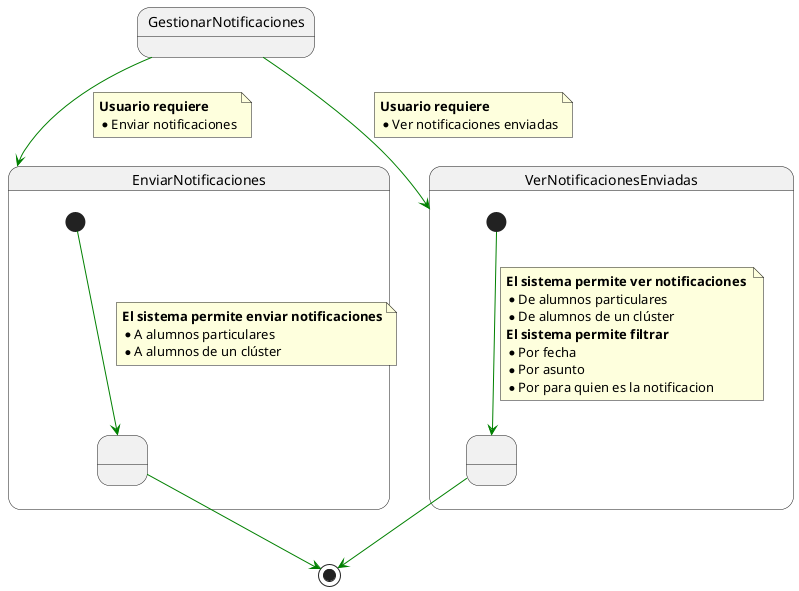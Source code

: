 @startuml GestionarNotificaciones

State GestionarNotificaciones

State EnviarNotificaciones{ 

  State state1 as " "

  [*] -[#green]-> state1

  note on link 
    <b>El sistema permite enviar notificaciones
    * A alumnos particulares
    * A alumnos de un clúster
  end note
 
} 

State VerNotificacionesEnviadas{ 

  State state2 as " "

  [*] -[#green]-> state2

  note on link 
    <b>El sistema permite ver notificaciones 
    * De alumnos particulares
    * De alumnos de un clúster
    <b>El sistema permite filtrar
    * Por fecha
    * Por asunto
    * Por para quien es la notificacion
  end note

} 

GestionarNotificaciones-[#green]-> EnviarNotificaciones

note on link
 <b>Usuario requiere
 * Enviar notificaciones
end note

GestionarNotificaciones-[#green]-> VerNotificacionesEnviadas

note on link
 <b>Usuario requiere
 * Ver notificaciones enviadas
end note

state1 -[#green]-> [*] 
state2 -[#green]-> [*] 

@enduml
